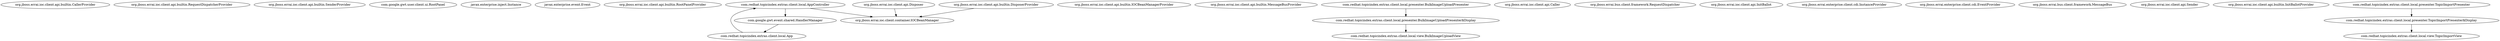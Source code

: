 //
// Generated IOC bean dependency graph in GraphViz DOT format.
//

digraph g {
  "org.jboss.errai.ioc.client.api.builtin.CallerProvider"
  "org.jboss.errai.ioc.client.api.builtin.RequestDispatcherProvider"
  "org.jboss.errai.ioc.client.api.builtin.SenderProvider"
  "com.google.gwt.user.client.ui.RootPanel"
  "javax.enterprise.inject.Instance"
  "javax.enterprise.event.Event"
  "org.jboss.errai.ioc.client.api.builtin.RootPanelProvider"
  "org.jboss.errai.ioc.client.container.IOCBeanManager"
  "com.redhat.topicindex.extras.client.local.App" -> "com.redhat.topicindex.extras.client.local.AppController"
  "com.google.gwt.event.shared.HandlerManager" -> "com.redhat.topicindex.extras.client.local.App"
  "com.redhat.topicindex.extras.client.local.AppController" -> "org.jboss.errai.ioc.client.container.IOCBeanManager"
  "com.redhat.topicindex.extras.client.local.AppController" -> "com.google.gwt.event.shared.HandlerManager"
  "org.jboss.errai.ioc.client.api.builtin.IOCBeanManagerProvider"
  "org.jboss.errai.ioc.client.api.builtin.MessageBusProvider"
  "com.redhat.topicindex.extras.client.local.view.BulkImageUploadView"
  "com.redhat.topicindex.extras.client.local.presenter.BulkImageUploadPresenter$Display" -> "com.redhat.topicindex.extras.client.local.view.BulkImageUploadView"
  "com.redhat.topicindex.extras.client.local.presenter.BulkImageUploadPresenter" -> "com.redhat.topicindex.extras.client.local.presenter.BulkImageUploadPresenter$Display"
  "org.jboss.errai.ioc.client.api.Caller"
  "org.jboss.errai.bus.client.framework.RequestDispatcher"
  "org.jboss.errai.ioc.client.api.InitBallot"
  "org.jboss.errai.enterprise.client.cdi.InstanceProvider"
  "org.jboss.errai.enterprise.client.cdi.EventProvider"
  "org.jboss.errai.bus.client.framework.MessageBus"
  "org.jboss.errai.ioc.client.api.Disposer" -> "org.jboss.errai.ioc.client.container.IOCBeanManager"
  "org.jboss.errai.ioc.client.api.builtin.DisposerProvider" -> "org.jboss.errai.ioc.client.container.IOCBeanManager"
  "org.jboss.errai.ioc.client.api.Sender"
  "org.jboss.errai.ioc.client.api.builtin.InitBallotProvider"
  "com.redhat.topicindex.extras.client.local.view.TopicImportView"
  "com.redhat.topicindex.extras.client.local.presenter.TopicImportPresenter$Display" -> "com.redhat.topicindex.extras.client.local.view.TopicImportView"
  "com.redhat.topicindex.extras.client.local.presenter.TopicImportPresenter" -> "com.redhat.topicindex.extras.client.local.presenter.TopicImportPresenter$Display"
}